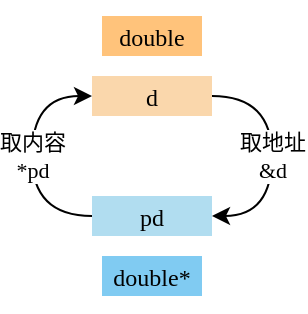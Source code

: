 <mxfile version="22.1.15" type="device">
  <diagram name="Page-1" id="xCV3qbr-aHJIMHQM99jd">
    <mxGraphModel dx="261" dy="179" grid="1" gridSize="10" guides="1" tooltips="1" connect="1" arrows="1" fold="1" page="1" pageScale="1" pageWidth="850" pageHeight="1100" math="0" shadow="0">
      <root>
        <mxCell id="0" />
        <mxCell id="1" parent="0" />
        <mxCell id="oNO306sJsqmNnjWj1zl3-8" style="edgeStyle=orthogonalEdgeStyle;rounded=0;orthogonalLoop=1;jettySize=auto;html=1;curved=1;" edge="1" parent="1" source="XeMqBI3337VZsXZ9aHH5-29" target="XeMqBI3337VZsXZ9aHH5-33">
          <mxGeometry relative="1" as="geometry">
            <Array as="points">
              <mxPoint x="400" y="190" />
              <mxPoint x="400" y="250" />
            </Array>
          </mxGeometry>
        </mxCell>
        <mxCell id="oNO306sJsqmNnjWj1zl3-9" value="&lt;font face=&quot;consolas&quot;&gt;取地址&lt;br&gt;&amp;amp;d&lt;/font&gt;" style="edgeLabel;html=1;align=center;verticalAlign=middle;resizable=0;points=[];" vertex="1" connectable="0" parent="oNO306sJsqmNnjWj1zl3-8">
          <mxGeometry relative="1" as="geometry">
            <mxPoint as="offset" />
          </mxGeometry>
        </mxCell>
        <mxCell id="XeMqBI3337VZsXZ9aHH5-29" value="&lt;p style=&quot;line-height: 100%;&quot;&gt;&lt;font face=&quot;Consolas&quot;&gt;d&lt;/font&gt;&lt;/p&gt;" style="rounded=0;whiteSpace=wrap;html=1;strokeColor=none;fillColor=#fad7ac;align=center;" parent="1" vertex="1">
          <mxGeometry x="310" y="180" width="60" height="20" as="geometry" />
        </mxCell>
        <mxCell id="XeMqBI3337VZsXZ9aHH5-33" value="&lt;p style=&quot;line-height: 100%;&quot;&gt;&lt;font face=&quot;Consolas&quot;&gt;pd&lt;/font&gt;&lt;/p&gt;" style="rounded=0;whiteSpace=wrap;html=1;strokeColor=none;fillColor=#b1ddf0;align=center;" parent="1" vertex="1">
          <mxGeometry x="310" y="240" width="60" height="20" as="geometry" />
        </mxCell>
        <mxCell id="oNO306sJsqmNnjWj1zl3-6" value="&lt;p style=&quot;line-height: 100%;&quot;&gt;&lt;font face=&quot;Consolas&quot;&gt;double&lt;/font&gt;&lt;/p&gt;" style="rounded=0;whiteSpace=wrap;html=1;strokeColor=none;fillColor=#FFC37B;align=center;" vertex="1" parent="1">
          <mxGeometry x="315" y="150" width="50" height="20" as="geometry" />
        </mxCell>
        <mxCell id="oNO306sJsqmNnjWj1zl3-7" value="&lt;p style=&quot;line-height: 100%;&quot;&gt;&lt;font face=&quot;Consolas&quot;&gt;double*&lt;/font&gt;&lt;/p&gt;" style="rounded=0;whiteSpace=wrap;html=1;strokeColor=none;fillColor=#80CBF2;align=center;" vertex="1" parent="1">
          <mxGeometry x="315" y="270" width="50" height="20" as="geometry" />
        </mxCell>
        <mxCell id="oNO306sJsqmNnjWj1zl3-10" style="edgeStyle=orthogonalEdgeStyle;rounded=0;orthogonalLoop=1;jettySize=auto;html=1;curved=1;" edge="1" parent="1" source="XeMqBI3337VZsXZ9aHH5-33" target="XeMqBI3337VZsXZ9aHH5-29">
          <mxGeometry relative="1" as="geometry">
            <mxPoint x="310" y="190" as="sourcePoint" />
            <mxPoint x="270" y="170" as="targetPoint" />
            <Array as="points">
              <mxPoint x="280" y="250" />
              <mxPoint x="280" y="190" />
            </Array>
          </mxGeometry>
        </mxCell>
        <mxCell id="oNO306sJsqmNnjWj1zl3-11" value="&lt;font face=&quot;consolas&quot;&gt;取内容&lt;br&gt;*pd&lt;/font&gt;" style="edgeLabel;html=1;align=center;verticalAlign=middle;resizable=0;points=[];" vertex="1" connectable="0" parent="oNO306sJsqmNnjWj1zl3-10">
          <mxGeometry relative="1" as="geometry">
            <mxPoint as="offset" />
          </mxGeometry>
        </mxCell>
      </root>
    </mxGraphModel>
  </diagram>
</mxfile>
